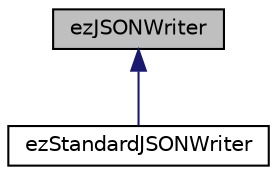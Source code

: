 digraph "ezJSONWriter"
{
 // LATEX_PDF_SIZE
  edge [fontname="Helvetica",fontsize="10",labelfontname="Helvetica",labelfontsize="10"];
  node [fontname="Helvetica",fontsize="10",shape=record];
  Node1 [label="ezJSONWriter",height=0.2,width=0.4,color="black", fillcolor="grey75", style="filled", fontcolor="black",tooltip="The base class for JSON writers."];
  Node1 -> Node2 [dir="back",color="midnightblue",fontsize="10",style="solid",fontname="Helvetica"];
  Node2 [label="ezStandardJSONWriter",height=0.2,width=0.4,color="black", fillcolor="white", style="filled",URL="$d4/d70/classez_standard_j_s_o_n_writer.htm",tooltip="Implements a standard compliant JSON writer, all numbers are output as double values."];
}
